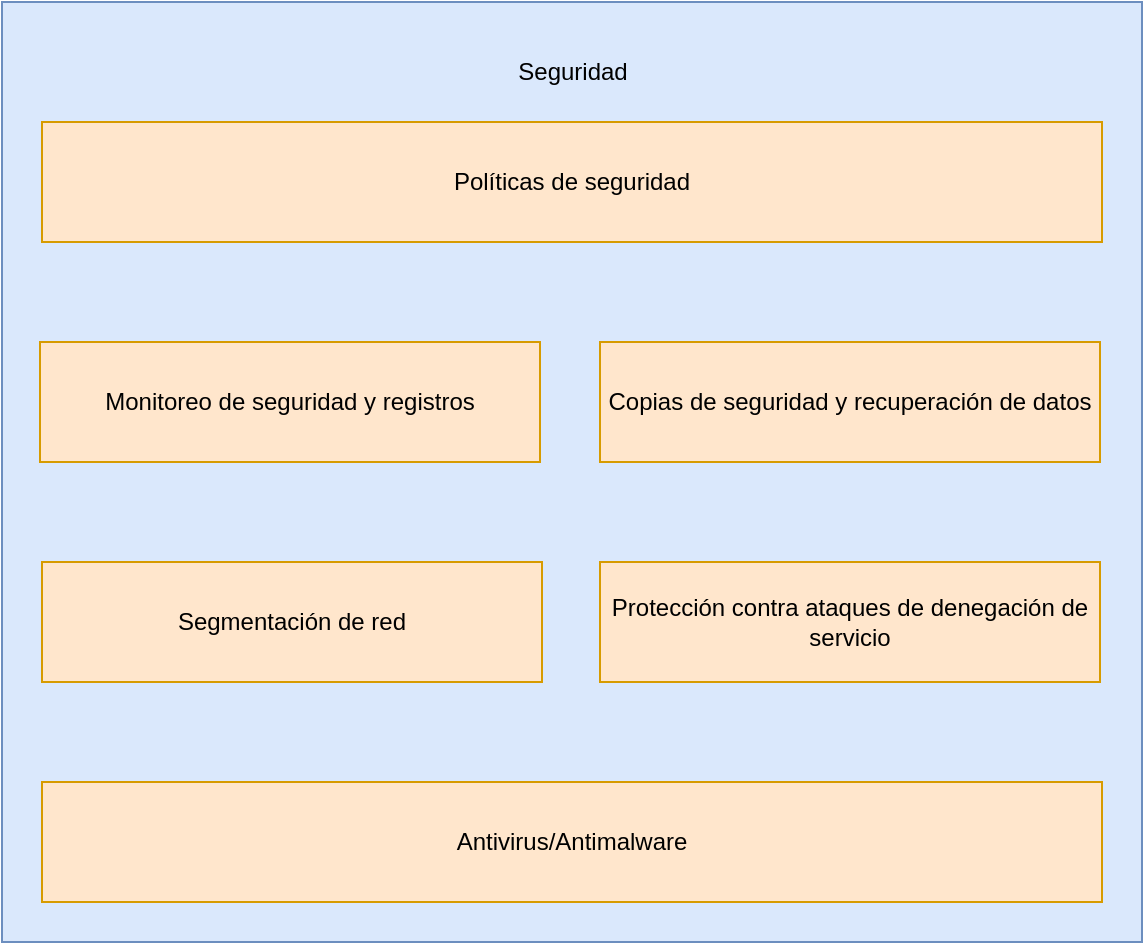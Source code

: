 <mxfile version="21.8.2" type="github">
  <diagram name="Página-1" id="TCsYlYgtOmyXgTnKS2qT">
    <mxGraphModel dx="844" dy="530" grid="1" gridSize="10" guides="1" tooltips="1" connect="1" arrows="1" fold="1" page="1" pageScale="1" pageWidth="827" pageHeight="1169" math="0" shadow="0">
      <root>
        <mxCell id="0" />
        <mxCell id="1" parent="0" />
        <mxCell id="GZrekRBv3LmrXUeLBapX-1" value="" style="rounded=0;whiteSpace=wrap;html=1;fillColor=#dae8fc;strokeColor=#6c8ebf;" vertex="1" parent="1">
          <mxGeometry x="130" y="20" width="570" height="470" as="geometry" />
        </mxCell>
        <mxCell id="GZrekRBv3LmrXUeLBapX-2" value="Seguridad" style="text;html=1;align=center;verticalAlign=middle;resizable=0;points=[];autosize=1;strokeColor=none;fillColor=none;" vertex="1" parent="1">
          <mxGeometry x="375" y="40" width="80" height="30" as="geometry" />
        </mxCell>
        <mxCell id="GZrekRBv3LmrXUeLBapX-3" value="Políticas de seguridad" style="rounded=0;whiteSpace=wrap;html=1;fillColor=#ffe6cc;strokeColor=#d79b00;" vertex="1" parent="1">
          <mxGeometry x="150" y="80" width="530" height="60" as="geometry" />
        </mxCell>
        <mxCell id="GZrekRBv3LmrXUeLBapX-4" value="Monitoreo de seguridad y registros" style="rounded=0;whiteSpace=wrap;html=1;fillColor=#ffe6cc;strokeColor=#d79b00;" vertex="1" parent="1">
          <mxGeometry x="149" y="190" width="250" height="60" as="geometry" />
        </mxCell>
        <mxCell id="GZrekRBv3LmrXUeLBapX-6" value="Copias de seguridad y recuperación de datos" style="rounded=0;whiteSpace=wrap;html=1;fillColor=#ffe6cc;strokeColor=#d79b00;" vertex="1" parent="1">
          <mxGeometry x="429" y="190" width="250" height="60" as="geometry" />
        </mxCell>
        <mxCell id="GZrekRBv3LmrXUeLBapX-8" value="Segmentación de red" style="rounded=0;whiteSpace=wrap;html=1;fillColor=#ffe6cc;strokeColor=#d79b00;" vertex="1" parent="1">
          <mxGeometry x="150" y="300" width="250" height="60" as="geometry" />
        </mxCell>
        <mxCell id="GZrekRBv3LmrXUeLBapX-9" value="Protección contra ataques de denegación de servicio" style="rounded=0;whiteSpace=wrap;html=1;fillColor=#ffe6cc;strokeColor=#d79b00;" vertex="1" parent="1">
          <mxGeometry x="429" y="300" width="250" height="60" as="geometry" />
        </mxCell>
        <mxCell id="GZrekRBv3LmrXUeLBapX-10" value="Antivirus/Antimalware" style="rounded=0;whiteSpace=wrap;html=1;fillColor=#ffe6cc;strokeColor=#d79b00;" vertex="1" parent="1">
          <mxGeometry x="150" y="410" width="530" height="60" as="geometry" />
        </mxCell>
      </root>
    </mxGraphModel>
  </diagram>
</mxfile>
